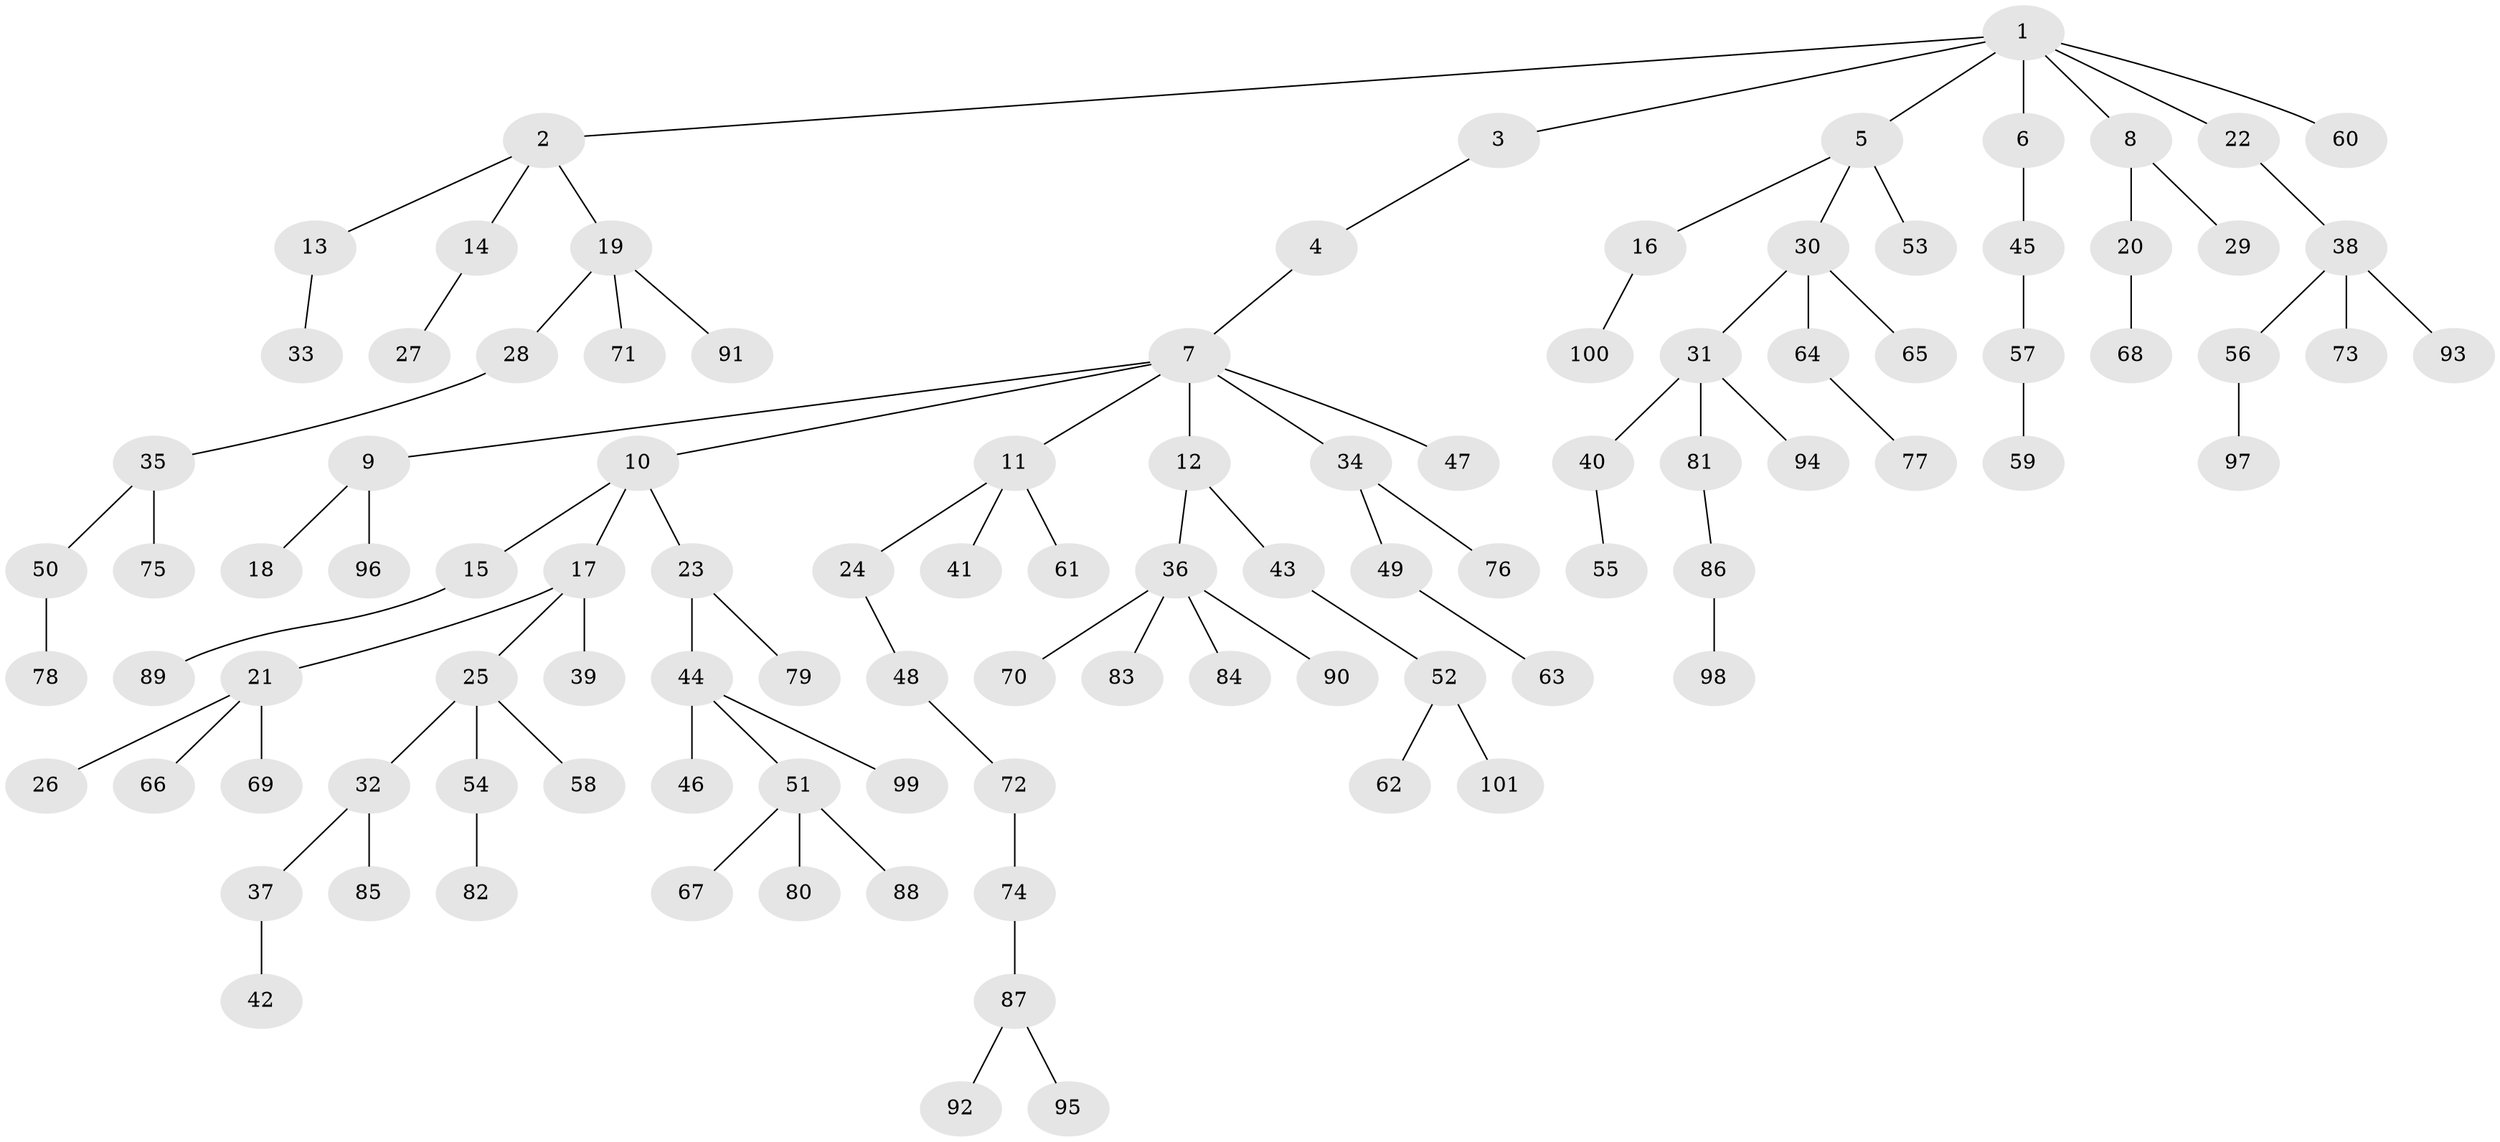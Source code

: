 // coarse degree distribution, {7: 0.014492753623188406, 4: 0.028985507246376812, 2: 0.2028985507246377, 6: 0.028985507246376812, 8: 0.014492753623188406, 3: 0.14492753623188406, 1: 0.5507246376811594, 5: 0.014492753623188406}
// Generated by graph-tools (version 1.1) at 2025/24/03/03/25 07:24:05]
// undirected, 101 vertices, 100 edges
graph export_dot {
graph [start="1"]
  node [color=gray90,style=filled];
  1;
  2;
  3;
  4;
  5;
  6;
  7;
  8;
  9;
  10;
  11;
  12;
  13;
  14;
  15;
  16;
  17;
  18;
  19;
  20;
  21;
  22;
  23;
  24;
  25;
  26;
  27;
  28;
  29;
  30;
  31;
  32;
  33;
  34;
  35;
  36;
  37;
  38;
  39;
  40;
  41;
  42;
  43;
  44;
  45;
  46;
  47;
  48;
  49;
  50;
  51;
  52;
  53;
  54;
  55;
  56;
  57;
  58;
  59;
  60;
  61;
  62;
  63;
  64;
  65;
  66;
  67;
  68;
  69;
  70;
  71;
  72;
  73;
  74;
  75;
  76;
  77;
  78;
  79;
  80;
  81;
  82;
  83;
  84;
  85;
  86;
  87;
  88;
  89;
  90;
  91;
  92;
  93;
  94;
  95;
  96;
  97;
  98;
  99;
  100;
  101;
  1 -- 2;
  1 -- 3;
  1 -- 5;
  1 -- 6;
  1 -- 8;
  1 -- 22;
  1 -- 60;
  2 -- 13;
  2 -- 14;
  2 -- 19;
  3 -- 4;
  4 -- 7;
  5 -- 16;
  5 -- 30;
  5 -- 53;
  6 -- 45;
  7 -- 9;
  7 -- 10;
  7 -- 11;
  7 -- 12;
  7 -- 34;
  7 -- 47;
  8 -- 20;
  8 -- 29;
  9 -- 18;
  9 -- 96;
  10 -- 15;
  10 -- 17;
  10 -- 23;
  11 -- 24;
  11 -- 41;
  11 -- 61;
  12 -- 36;
  12 -- 43;
  13 -- 33;
  14 -- 27;
  15 -- 89;
  16 -- 100;
  17 -- 21;
  17 -- 25;
  17 -- 39;
  19 -- 28;
  19 -- 71;
  19 -- 91;
  20 -- 68;
  21 -- 26;
  21 -- 66;
  21 -- 69;
  22 -- 38;
  23 -- 44;
  23 -- 79;
  24 -- 48;
  25 -- 32;
  25 -- 54;
  25 -- 58;
  28 -- 35;
  30 -- 31;
  30 -- 64;
  30 -- 65;
  31 -- 40;
  31 -- 81;
  31 -- 94;
  32 -- 37;
  32 -- 85;
  34 -- 49;
  34 -- 76;
  35 -- 50;
  35 -- 75;
  36 -- 70;
  36 -- 83;
  36 -- 84;
  36 -- 90;
  37 -- 42;
  38 -- 56;
  38 -- 73;
  38 -- 93;
  40 -- 55;
  43 -- 52;
  44 -- 46;
  44 -- 51;
  44 -- 99;
  45 -- 57;
  48 -- 72;
  49 -- 63;
  50 -- 78;
  51 -- 67;
  51 -- 80;
  51 -- 88;
  52 -- 62;
  52 -- 101;
  54 -- 82;
  56 -- 97;
  57 -- 59;
  64 -- 77;
  72 -- 74;
  74 -- 87;
  81 -- 86;
  86 -- 98;
  87 -- 92;
  87 -- 95;
}
